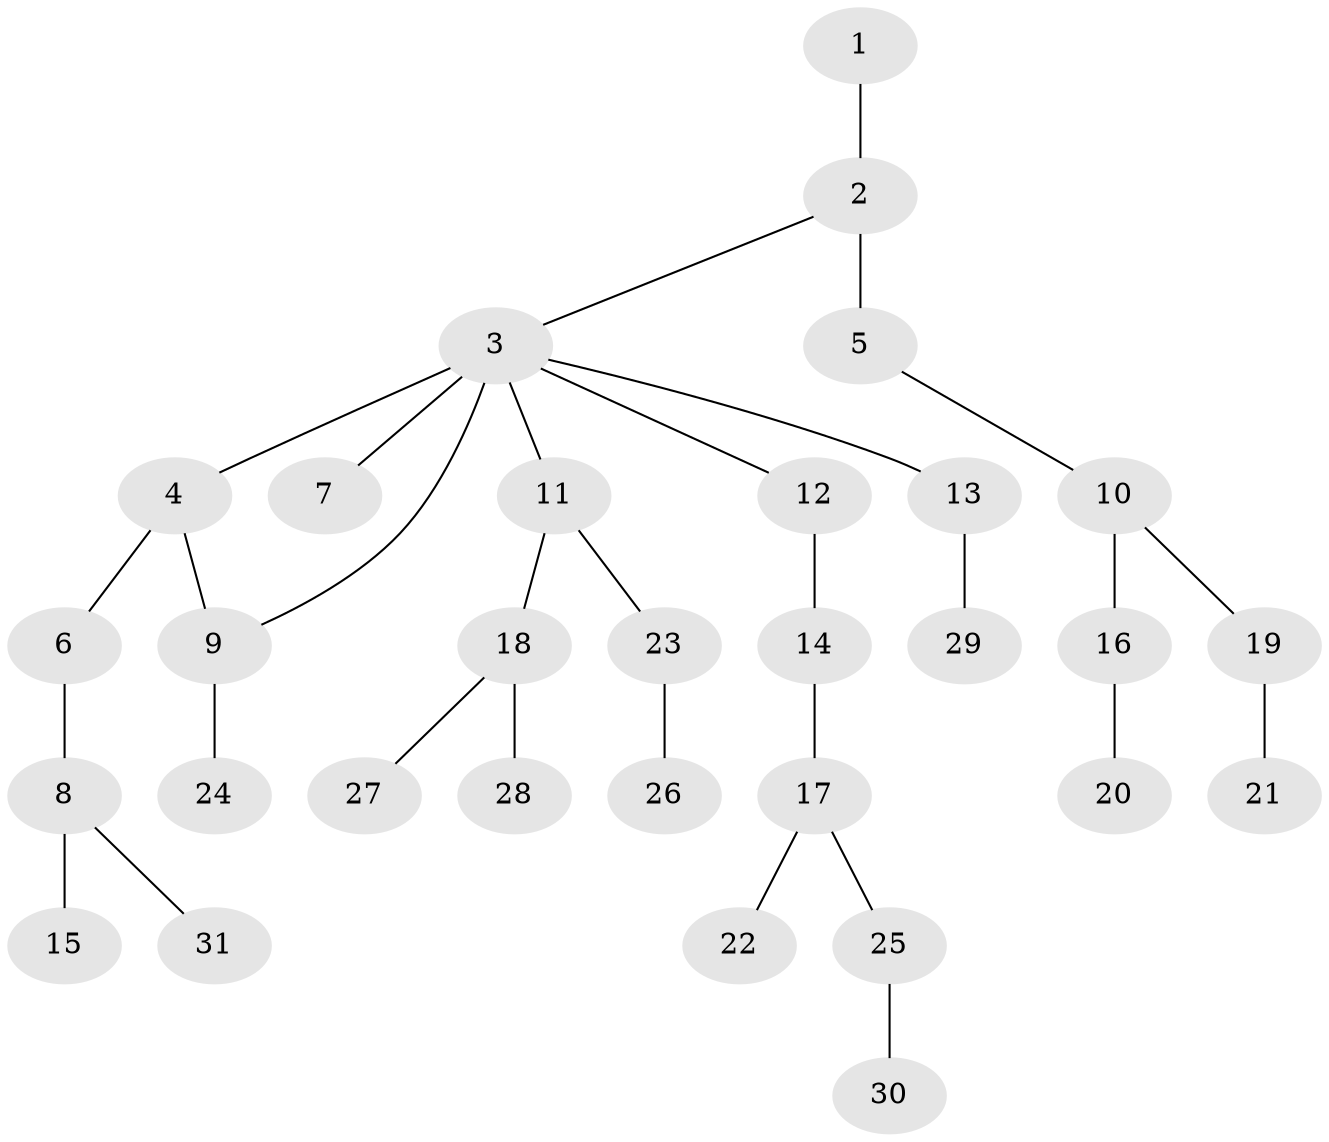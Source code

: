 // original degree distribution, {3: 0.12, 6: 0.03, 8: 0.01, 4: 0.07, 2: 0.25, 1: 0.5, 5: 0.02}
// Generated by graph-tools (version 1.1) at 2025/49/03/04/25 22:49:02]
// undirected, 31 vertices, 31 edges
graph export_dot {
  node [color=gray90,style=filled];
  1;
  2;
  3;
  4;
  5;
  6;
  7;
  8;
  9;
  10;
  11;
  12;
  13;
  14;
  15;
  16;
  17;
  18;
  19;
  20;
  21;
  22;
  23;
  24;
  25;
  26;
  27;
  28;
  29;
  30;
  31;
  1 -- 2 [weight=1.0];
  2 -- 3 [weight=1.0];
  2 -- 5 [weight=3.0];
  3 -- 4 [weight=1.0];
  3 -- 7 [weight=2.0];
  3 -- 9 [weight=1.0];
  3 -- 11 [weight=1.0];
  3 -- 12 [weight=1.0];
  3 -- 13 [weight=1.0];
  4 -- 6 [weight=1.0];
  4 -- 9 [weight=1.0];
  5 -- 10 [weight=1.0];
  6 -- 8 [weight=1.0];
  8 -- 15 [weight=2.0];
  8 -- 31 [weight=1.0];
  9 -- 24 [weight=1.0];
  10 -- 16 [weight=1.0];
  10 -- 19 [weight=1.0];
  11 -- 18 [weight=3.0];
  11 -- 23 [weight=1.0];
  12 -- 14 [weight=3.0];
  13 -- 29 [weight=1.0];
  14 -- 17 [weight=1.0];
  16 -- 20 [weight=1.0];
  17 -- 22 [weight=1.0];
  17 -- 25 [weight=1.0];
  18 -- 27 [weight=1.0];
  18 -- 28 [weight=1.0];
  19 -- 21 [weight=1.0];
  23 -- 26 [weight=1.0];
  25 -- 30 [weight=1.0];
}
